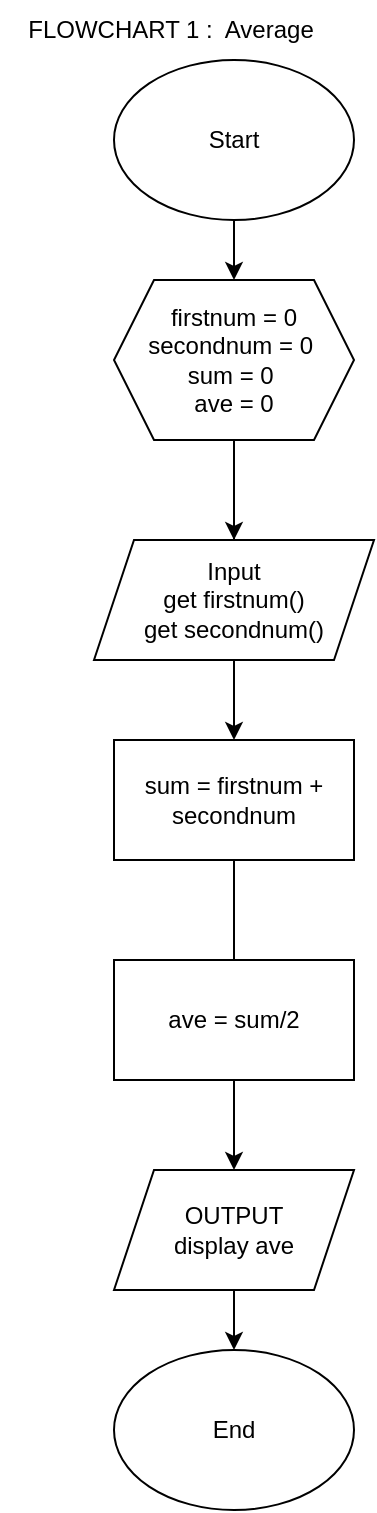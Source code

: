 <mxfile version="20.8.10" type="github">
  <diagram id="C5RBs43oDa-KdzZeNtuy" name="Page-1">
    <mxGraphModel dx="1877" dy="541" grid="1" gridSize="10" guides="1" tooltips="1" connect="1" arrows="1" fold="1" page="1" pageScale="1" pageWidth="827" pageHeight="1169" math="0" shadow="0">
      <root>
        <mxCell id="WIyWlLk6GJQsqaUBKTNV-0" />
        <mxCell id="WIyWlLk6GJQsqaUBKTNV-1" parent="WIyWlLk6GJQsqaUBKTNV-0" />
        <mxCell id="V8F6Q09voxlE7tykZHno-7" style="edgeStyle=orthogonalEdgeStyle;rounded=0;orthogonalLoop=1;jettySize=auto;html=1;entryX=0.5;entryY=0;entryDx=0;entryDy=0;" edge="1" parent="WIyWlLk6GJQsqaUBKTNV-1" source="V8F6Q09voxlE7tykZHno-0" target="V8F6Q09voxlE7tykZHno-1">
          <mxGeometry relative="1" as="geometry" />
        </mxCell>
        <mxCell id="V8F6Q09voxlE7tykZHno-0" value="Start" style="ellipse;whiteSpace=wrap;html=1;" vertex="1" parent="WIyWlLk6GJQsqaUBKTNV-1">
          <mxGeometry x="20" y="30" width="120" height="80" as="geometry" />
        </mxCell>
        <mxCell id="V8F6Q09voxlE7tykZHno-8" style="edgeStyle=orthogonalEdgeStyle;rounded=0;orthogonalLoop=1;jettySize=auto;html=1;" edge="1" parent="WIyWlLk6GJQsqaUBKTNV-1" source="V8F6Q09voxlE7tykZHno-1" target="V8F6Q09voxlE7tykZHno-3">
          <mxGeometry relative="1" as="geometry">
            <mxPoint x="80" y="460" as="targetPoint" />
          </mxGeometry>
        </mxCell>
        <mxCell id="V8F6Q09voxlE7tykZHno-10" value="" style="edgeStyle=orthogonalEdgeStyle;rounded=0;orthogonalLoop=1;jettySize=auto;html=1;" edge="1" parent="WIyWlLk6GJQsqaUBKTNV-1" source="V8F6Q09voxlE7tykZHno-1" target="V8F6Q09voxlE7tykZHno-2">
          <mxGeometry relative="1" as="geometry" />
        </mxCell>
        <mxCell id="V8F6Q09voxlE7tykZHno-1" value="firstnum = 0&lt;br&gt;secondnum = 0&amp;nbsp;&lt;br&gt;sum = 0&amp;nbsp;&lt;br&gt;ave = 0" style="shape=hexagon;perimeter=hexagonPerimeter2;whiteSpace=wrap;html=1;fixedSize=1;" vertex="1" parent="WIyWlLk6GJQsqaUBKTNV-1">
          <mxGeometry x="20" y="140" width="120" height="80" as="geometry" />
        </mxCell>
        <mxCell id="V8F6Q09voxlE7tykZHno-2" value="Input&lt;br&gt;get firstnum()&lt;br&gt;get secondnum()" style="shape=parallelogram;perimeter=parallelogramPerimeter;whiteSpace=wrap;html=1;fixedSize=1;" vertex="1" parent="WIyWlLk6GJQsqaUBKTNV-1">
          <mxGeometry x="10" y="270" width="140" height="60" as="geometry" />
        </mxCell>
        <mxCell id="V8F6Q09voxlE7tykZHno-11" value="" style="edgeStyle=orthogonalEdgeStyle;rounded=0;orthogonalLoop=1;jettySize=auto;html=1;" edge="1" parent="WIyWlLk6GJQsqaUBKTNV-1" source="V8F6Q09voxlE7tykZHno-3" target="V8F6Q09voxlE7tykZHno-4">
          <mxGeometry relative="1" as="geometry" />
        </mxCell>
        <mxCell id="V8F6Q09voxlE7tykZHno-3" value="sum = firstnum + secondnum" style="rounded=0;whiteSpace=wrap;html=1;" vertex="1" parent="WIyWlLk6GJQsqaUBKTNV-1">
          <mxGeometry x="20" y="370" width="120" height="60" as="geometry" />
        </mxCell>
        <mxCell id="V8F6Q09voxlE7tykZHno-9" style="edgeStyle=orthogonalEdgeStyle;rounded=0;orthogonalLoop=1;jettySize=auto;html=1;exitX=0.5;exitY=1;exitDx=0;exitDy=0;entryX=0.5;entryY=0;entryDx=0;entryDy=0;" edge="1" parent="WIyWlLk6GJQsqaUBKTNV-1" source="V8F6Q09voxlE7tykZHno-4">
          <mxGeometry relative="1" as="geometry">
            <mxPoint x="80" y="675" as="targetPoint" />
          </mxGeometry>
        </mxCell>
        <mxCell id="V8F6Q09voxlE7tykZHno-4" value="OUTPUT&lt;br&gt;display ave" style="shape=parallelogram;perimeter=parallelogramPerimeter;whiteSpace=wrap;html=1;fixedSize=1;" vertex="1" parent="WIyWlLk6GJQsqaUBKTNV-1">
          <mxGeometry x="20" y="585" width="120" height="60" as="geometry" />
        </mxCell>
        <mxCell id="V8F6Q09voxlE7tykZHno-5" value="End" style="ellipse;whiteSpace=wrap;html=1;" vertex="1" parent="WIyWlLk6GJQsqaUBKTNV-1">
          <mxGeometry x="20" y="675" width="120" height="80" as="geometry" />
        </mxCell>
        <mxCell id="V8F6Q09voxlE7tykZHno-12" value="ave = sum/2" style="rounded=0;whiteSpace=wrap;html=1;" vertex="1" parent="WIyWlLk6GJQsqaUBKTNV-1">
          <mxGeometry x="20" y="480" width="120" height="60" as="geometry" />
        </mxCell>
        <mxCell id="V8F6Q09voxlE7tykZHno-14" value="FLOWCHART 1 :&amp;nbsp; Average" style="text;html=1;align=center;verticalAlign=middle;resizable=0;points=[];autosize=1;strokeColor=none;fillColor=none;" vertex="1" parent="WIyWlLk6GJQsqaUBKTNV-1">
          <mxGeometry x="-37" width="170" height="30" as="geometry" />
        </mxCell>
      </root>
    </mxGraphModel>
  </diagram>
</mxfile>
